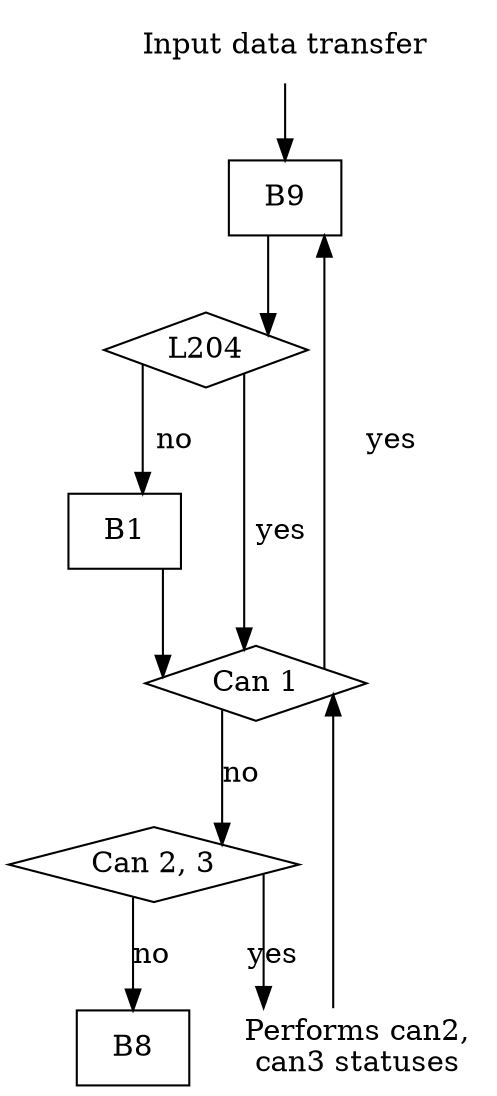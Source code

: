// UCE 460 - 140231301 (fo. 15) - External sequence - Channel 1 input data transfer phase
    
digraph G {
    graph [ splines = ortho ]
    node  [ shape = box ]
    
    start -> B9
    B9    -> cond1
    cond1 -> B1    [ label = "no"  ]
    cond1 -> cond2 [ label = "yes" ]
    
    B1 -> cond2
    cond2 -> B9    [ label = "yes" ]
    cond2 -> cond3 [ label = "no"  ]
    
    cond3 -> B8    [ label = "no"  ]
    cond3 -> note  [ label = "yes" ]
    note  -> cond2
    
    start [ shape = none ; label = "Input data transfer" ]
    note  [ shape = none ; label = "Performs can2,\ncan3 statuses" ]
    
    cond1 [ shape = diamond ; label = "L204"]
    cond2 [ shape = diamond ; label = "Can 1"]
    cond3 [ shape = diamond ; label = "Can 2, 3"]

}

